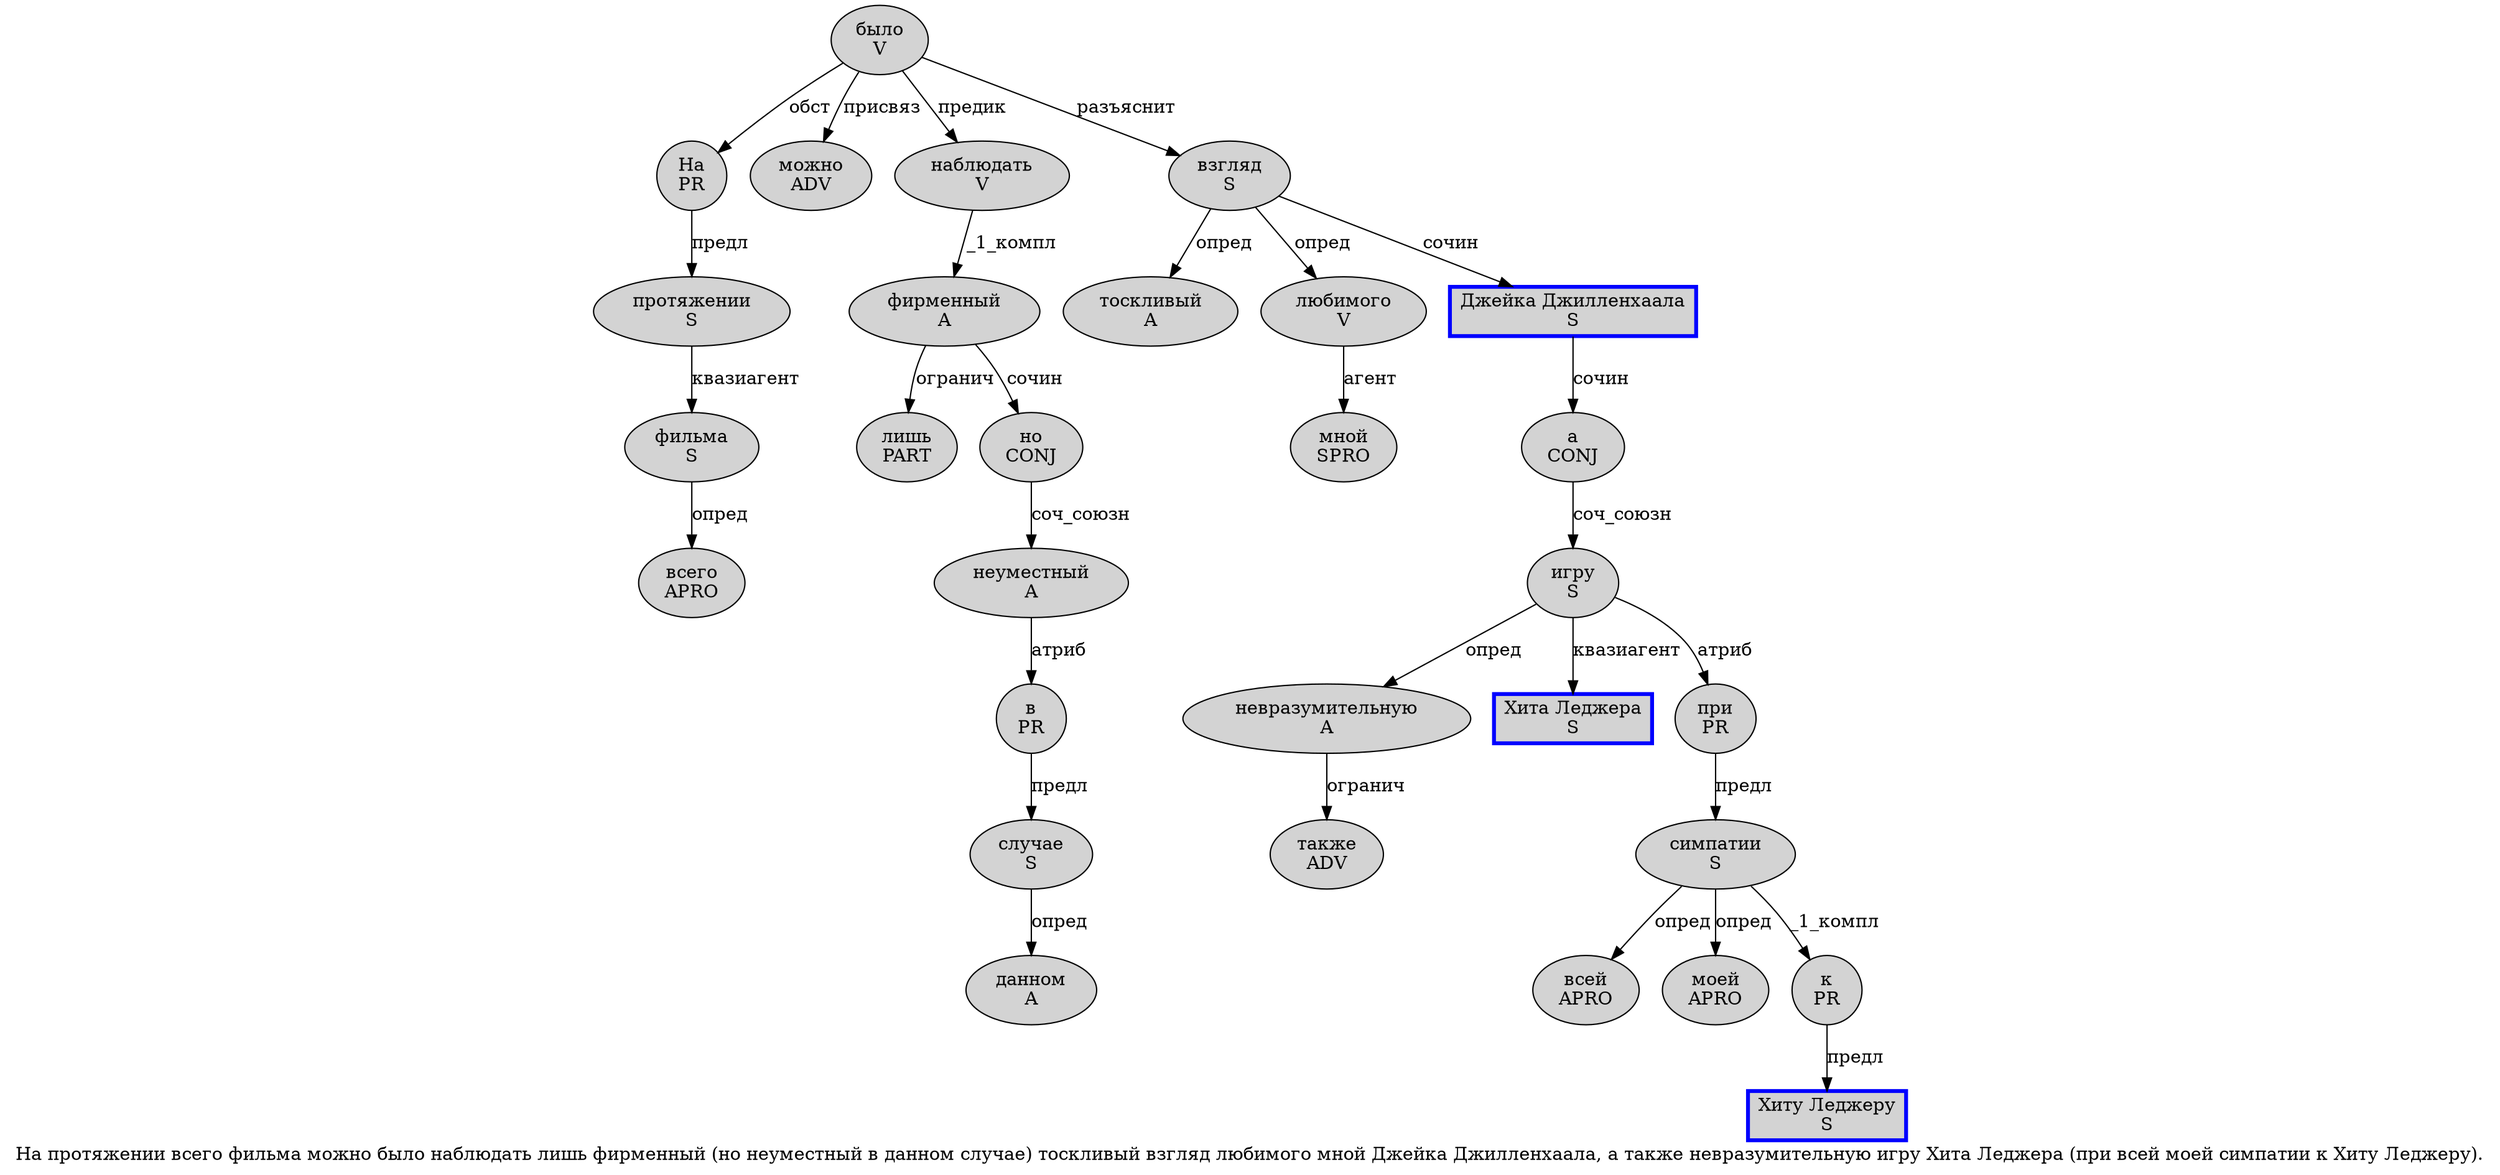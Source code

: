 digraph SENTENCE_3123 {
	graph [label="На протяжении всего фильма можно было наблюдать лишь фирменный (но неуместный в данном случае) тоскливый взгляд любимого мной Джейка Джилленхаала, а также невразумительную игру Хита Леджера (при всей моей симпатии к Хиту Леджеру)."]
	node [style=filled]
		0 [label="На
PR" color="" fillcolor=lightgray penwidth=1 shape=ellipse]
		1 [label="протяжении
S" color="" fillcolor=lightgray penwidth=1 shape=ellipse]
		2 [label="всего
APRO" color="" fillcolor=lightgray penwidth=1 shape=ellipse]
		3 [label="фильма
S" color="" fillcolor=lightgray penwidth=1 shape=ellipse]
		4 [label="можно
ADV" color="" fillcolor=lightgray penwidth=1 shape=ellipse]
		5 [label="было
V" color="" fillcolor=lightgray penwidth=1 shape=ellipse]
		6 [label="наблюдать
V" color="" fillcolor=lightgray penwidth=1 shape=ellipse]
		7 [label="лишь
PART" color="" fillcolor=lightgray penwidth=1 shape=ellipse]
		8 [label="фирменный
A" color="" fillcolor=lightgray penwidth=1 shape=ellipse]
		10 [label="но
CONJ" color="" fillcolor=lightgray penwidth=1 shape=ellipse]
		11 [label="неуместный
A" color="" fillcolor=lightgray penwidth=1 shape=ellipse]
		12 [label="в
PR" color="" fillcolor=lightgray penwidth=1 shape=ellipse]
		13 [label="данном
A" color="" fillcolor=lightgray penwidth=1 shape=ellipse]
		14 [label="случае
S" color="" fillcolor=lightgray penwidth=1 shape=ellipse]
		16 [label="тоскливый
A" color="" fillcolor=lightgray penwidth=1 shape=ellipse]
		17 [label="взгляд
S" color="" fillcolor=lightgray penwidth=1 shape=ellipse]
		18 [label="любимого
V" color="" fillcolor=lightgray penwidth=1 shape=ellipse]
		19 [label="мной
SPRO" color="" fillcolor=lightgray penwidth=1 shape=ellipse]
		20 [label="Джейка Джилленхаала
S" color=blue fillcolor=lightgray penwidth=3 shape=box]
		22 [label="а
CONJ" color="" fillcolor=lightgray penwidth=1 shape=ellipse]
		23 [label="также
ADV" color="" fillcolor=lightgray penwidth=1 shape=ellipse]
		24 [label="невразумительную
A" color="" fillcolor=lightgray penwidth=1 shape=ellipse]
		25 [label="игру
S" color="" fillcolor=lightgray penwidth=1 shape=ellipse]
		26 [label="Хита Леджера
S" color=blue fillcolor=lightgray penwidth=3 shape=box]
		28 [label="при
PR" color="" fillcolor=lightgray penwidth=1 shape=ellipse]
		29 [label="всей
APRO" color="" fillcolor=lightgray penwidth=1 shape=ellipse]
		30 [label="моей
APRO" color="" fillcolor=lightgray penwidth=1 shape=ellipse]
		31 [label="симпатии
S" color="" fillcolor=lightgray penwidth=1 shape=ellipse]
		32 [label="к
PR" color="" fillcolor=lightgray penwidth=1 shape=ellipse]
		33 [label="Хиту Леджеру
S" color=blue fillcolor=lightgray penwidth=3 shape=box]
			24 -> 23 [label="огранич"]
			31 -> 29 [label="опред"]
			31 -> 30 [label="опред"]
			31 -> 32 [label="_1_компл"]
			28 -> 31 [label="предл"]
			3 -> 2 [label="опред"]
			11 -> 12 [label="атриб"]
			5 -> 0 [label="обст"]
			5 -> 4 [label="присвяз"]
			5 -> 6 [label="предик"]
			5 -> 17 [label="разъяснит"]
			8 -> 7 [label="огранич"]
			8 -> 10 [label="сочин"]
			1 -> 3 [label="квазиагент"]
			10 -> 11 [label="соч_союзн"]
			17 -> 16 [label="опред"]
			17 -> 18 [label="опред"]
			17 -> 20 [label="сочин"]
			32 -> 33 [label="предл"]
			0 -> 1 [label="предл"]
			22 -> 25 [label="соч_союзн"]
			20 -> 22 [label="сочин"]
			18 -> 19 [label="агент"]
			25 -> 24 [label="опред"]
			25 -> 26 [label="квазиагент"]
			25 -> 28 [label="атриб"]
			6 -> 8 [label="_1_компл"]
			14 -> 13 [label="опред"]
			12 -> 14 [label="предл"]
}